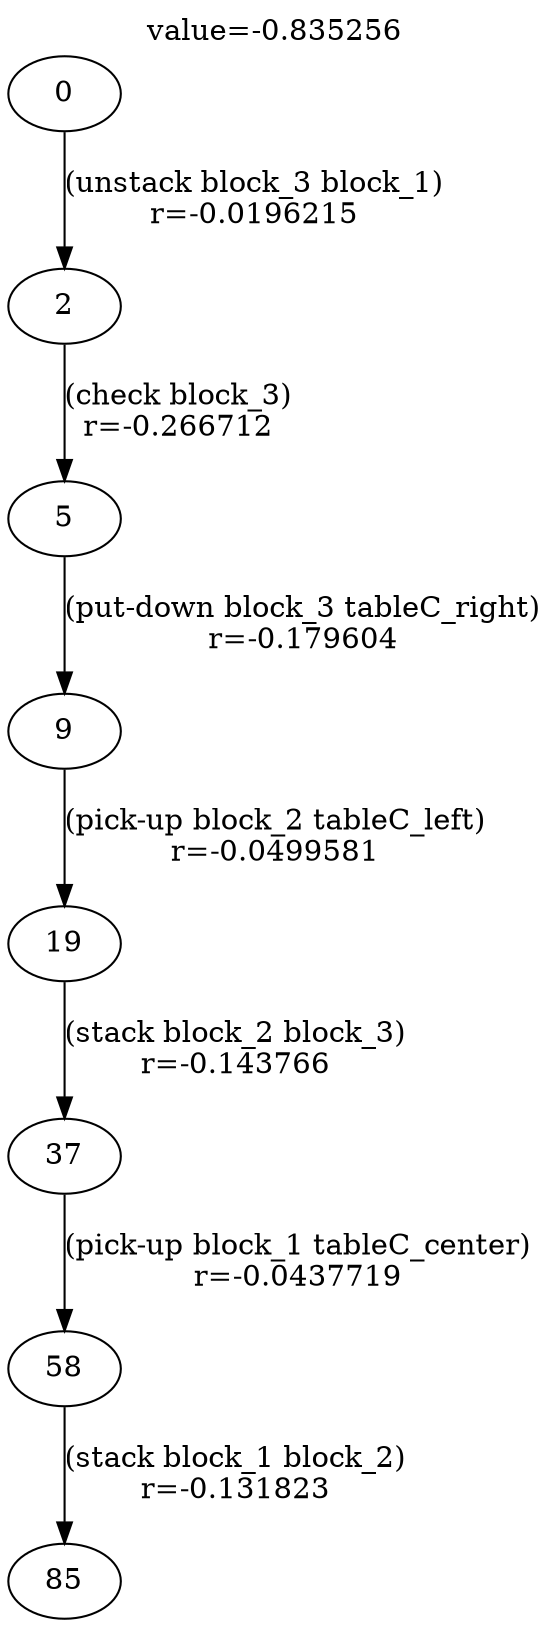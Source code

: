 digraph g{
label="value=-0.835256"
labelloc=top
0->2 [ label="(unstack block_3 block_1)
r=-0.0196215" ];
2->5 [ label="(check block_3)
r=-0.266712" ];
5->9 [ label="(put-down block_3 tableC_right)
r=-0.179604" ];
9->19 [ label="(pick-up block_2 tableC_left)
r=-0.0499581" ];
19->37 [ label="(stack block_2 block_3)
r=-0.143766" ];
37->58 [ label="(pick-up block_1 tableC_center)
r=-0.0437719" ];
58->85 [ label="(stack block_1 block_2)
r=-0.131823" ];
}
